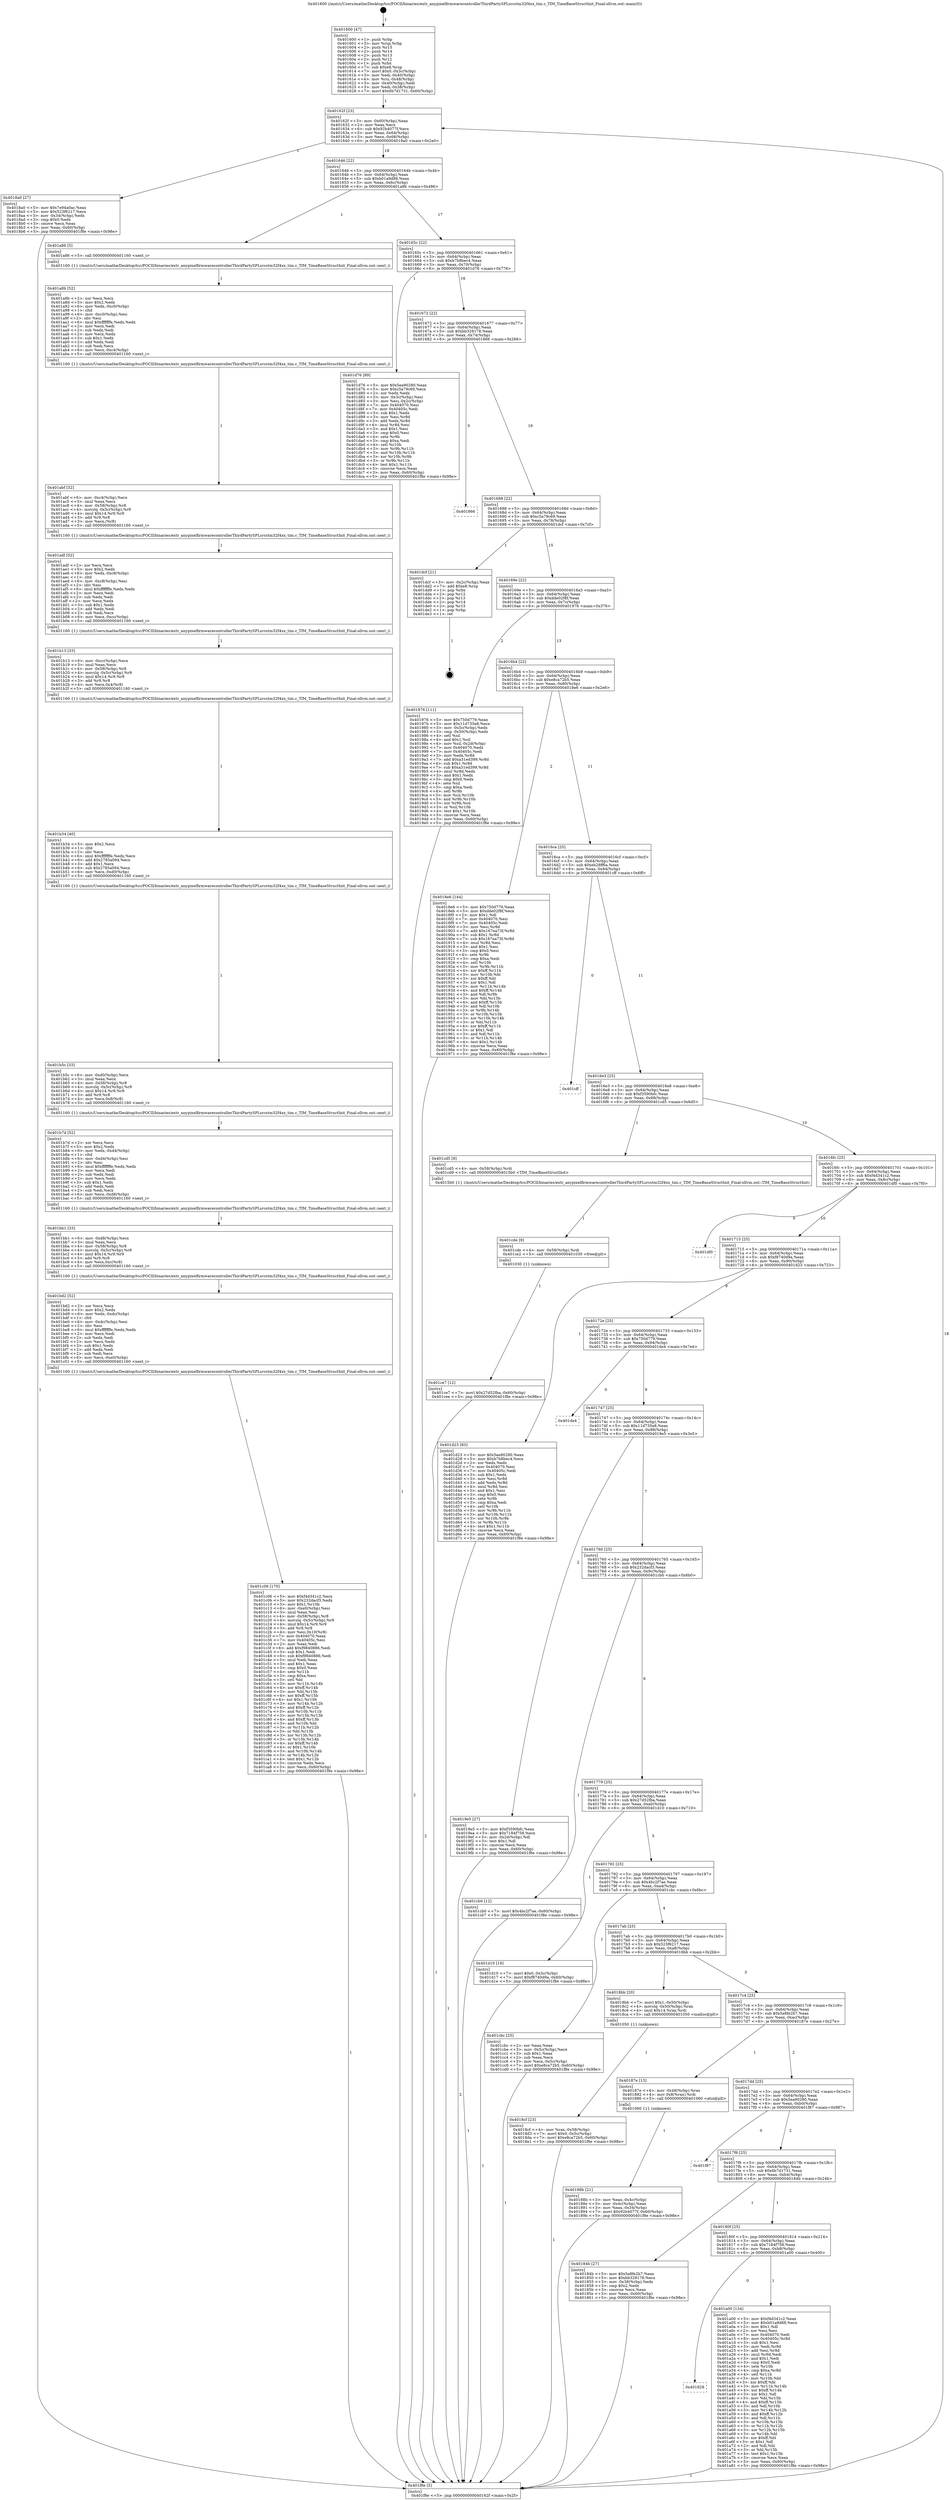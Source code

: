 digraph "0x401600" {
  label = "0x401600 (/mnt/c/Users/mathe/Desktop/tcc/POCII/binaries/extr_anypixelfirmwarecontrollerThirdPartySPLsrcstm32f4xx_tim.c_TIM_TimeBaseStructInit_Final-ollvm.out::main(0))"
  labelloc = "t"
  node[shape=record]

  Entry [label="",width=0.3,height=0.3,shape=circle,fillcolor=black,style=filled]
  "0x40162f" [label="{
     0x40162f [23]\l
     | [instrs]\l
     &nbsp;&nbsp;0x40162f \<+3\>: mov -0x60(%rbp),%eax\l
     &nbsp;&nbsp;0x401632 \<+2\>: mov %eax,%ecx\l
     &nbsp;&nbsp;0x401634 \<+6\>: sub $0x92b4077f,%ecx\l
     &nbsp;&nbsp;0x40163a \<+3\>: mov %eax,-0x64(%rbp)\l
     &nbsp;&nbsp;0x40163d \<+3\>: mov %ecx,-0x68(%rbp)\l
     &nbsp;&nbsp;0x401640 \<+6\>: je 00000000004018a0 \<main+0x2a0\>\l
  }"]
  "0x4018a0" [label="{
     0x4018a0 [27]\l
     | [instrs]\l
     &nbsp;&nbsp;0x4018a0 \<+5\>: mov $0x7e94a0ac,%eax\l
     &nbsp;&nbsp;0x4018a5 \<+5\>: mov $0x523f6217,%ecx\l
     &nbsp;&nbsp;0x4018aa \<+3\>: mov -0x34(%rbp),%edx\l
     &nbsp;&nbsp;0x4018ad \<+3\>: cmp $0x0,%edx\l
     &nbsp;&nbsp;0x4018b0 \<+3\>: cmove %ecx,%eax\l
     &nbsp;&nbsp;0x4018b3 \<+3\>: mov %eax,-0x60(%rbp)\l
     &nbsp;&nbsp;0x4018b6 \<+5\>: jmp 0000000000401f8e \<main+0x98e\>\l
  }"]
  "0x401646" [label="{
     0x401646 [22]\l
     | [instrs]\l
     &nbsp;&nbsp;0x401646 \<+5\>: jmp 000000000040164b \<main+0x4b\>\l
     &nbsp;&nbsp;0x40164b \<+3\>: mov -0x64(%rbp),%eax\l
     &nbsp;&nbsp;0x40164e \<+5\>: sub $0xb01a9d88,%eax\l
     &nbsp;&nbsp;0x401653 \<+3\>: mov %eax,-0x6c(%rbp)\l
     &nbsp;&nbsp;0x401656 \<+6\>: je 0000000000401a86 \<main+0x486\>\l
  }"]
  Exit [label="",width=0.3,height=0.3,shape=circle,fillcolor=black,style=filled,peripheries=2]
  "0x401a86" [label="{
     0x401a86 [5]\l
     | [instrs]\l
     &nbsp;&nbsp;0x401a86 \<+5\>: call 0000000000401160 \<next_i\>\l
     | [calls]\l
     &nbsp;&nbsp;0x401160 \{1\} (/mnt/c/Users/mathe/Desktop/tcc/POCII/binaries/extr_anypixelfirmwarecontrollerThirdPartySPLsrcstm32f4xx_tim.c_TIM_TimeBaseStructInit_Final-ollvm.out::next_i)\l
  }"]
  "0x40165c" [label="{
     0x40165c [22]\l
     | [instrs]\l
     &nbsp;&nbsp;0x40165c \<+5\>: jmp 0000000000401661 \<main+0x61\>\l
     &nbsp;&nbsp;0x401661 \<+3\>: mov -0x64(%rbp),%eax\l
     &nbsp;&nbsp;0x401664 \<+5\>: sub $0xb7b8bec4,%eax\l
     &nbsp;&nbsp;0x401669 \<+3\>: mov %eax,-0x70(%rbp)\l
     &nbsp;&nbsp;0x40166c \<+6\>: je 0000000000401d76 \<main+0x776\>\l
  }"]
  "0x401ce7" [label="{
     0x401ce7 [12]\l
     | [instrs]\l
     &nbsp;&nbsp;0x401ce7 \<+7\>: movl $0x27d52fba,-0x60(%rbp)\l
     &nbsp;&nbsp;0x401cee \<+5\>: jmp 0000000000401f8e \<main+0x98e\>\l
  }"]
  "0x401d76" [label="{
     0x401d76 [89]\l
     | [instrs]\l
     &nbsp;&nbsp;0x401d76 \<+5\>: mov $0x5ea90280,%eax\l
     &nbsp;&nbsp;0x401d7b \<+5\>: mov $0xc5a79c69,%ecx\l
     &nbsp;&nbsp;0x401d80 \<+2\>: xor %edx,%edx\l
     &nbsp;&nbsp;0x401d82 \<+3\>: mov -0x3c(%rbp),%esi\l
     &nbsp;&nbsp;0x401d85 \<+3\>: mov %esi,-0x2c(%rbp)\l
     &nbsp;&nbsp;0x401d88 \<+7\>: mov 0x404070,%esi\l
     &nbsp;&nbsp;0x401d8f \<+7\>: mov 0x40405c,%edi\l
     &nbsp;&nbsp;0x401d96 \<+3\>: sub $0x1,%edx\l
     &nbsp;&nbsp;0x401d99 \<+3\>: mov %esi,%r8d\l
     &nbsp;&nbsp;0x401d9c \<+3\>: add %edx,%r8d\l
     &nbsp;&nbsp;0x401d9f \<+4\>: imul %r8d,%esi\l
     &nbsp;&nbsp;0x401da3 \<+3\>: and $0x1,%esi\l
     &nbsp;&nbsp;0x401da6 \<+3\>: cmp $0x0,%esi\l
     &nbsp;&nbsp;0x401da9 \<+4\>: sete %r9b\l
     &nbsp;&nbsp;0x401dad \<+3\>: cmp $0xa,%edi\l
     &nbsp;&nbsp;0x401db0 \<+4\>: setl %r10b\l
     &nbsp;&nbsp;0x401db4 \<+3\>: mov %r9b,%r11b\l
     &nbsp;&nbsp;0x401db7 \<+3\>: and %r10b,%r11b\l
     &nbsp;&nbsp;0x401dba \<+3\>: xor %r10b,%r9b\l
     &nbsp;&nbsp;0x401dbd \<+3\>: or %r9b,%r11b\l
     &nbsp;&nbsp;0x401dc0 \<+4\>: test $0x1,%r11b\l
     &nbsp;&nbsp;0x401dc4 \<+3\>: cmovne %ecx,%eax\l
     &nbsp;&nbsp;0x401dc7 \<+3\>: mov %eax,-0x60(%rbp)\l
     &nbsp;&nbsp;0x401dca \<+5\>: jmp 0000000000401f8e \<main+0x98e\>\l
  }"]
  "0x401672" [label="{
     0x401672 [22]\l
     | [instrs]\l
     &nbsp;&nbsp;0x401672 \<+5\>: jmp 0000000000401677 \<main+0x77\>\l
     &nbsp;&nbsp;0x401677 \<+3\>: mov -0x64(%rbp),%eax\l
     &nbsp;&nbsp;0x40167a \<+5\>: sub $0xbb328178,%eax\l
     &nbsp;&nbsp;0x40167f \<+3\>: mov %eax,-0x74(%rbp)\l
     &nbsp;&nbsp;0x401682 \<+6\>: je 0000000000401866 \<main+0x266\>\l
  }"]
  "0x401cde" [label="{
     0x401cde [9]\l
     | [instrs]\l
     &nbsp;&nbsp;0x401cde \<+4\>: mov -0x58(%rbp),%rdi\l
     &nbsp;&nbsp;0x401ce2 \<+5\>: call 0000000000401030 \<free@plt\>\l
     | [calls]\l
     &nbsp;&nbsp;0x401030 \{1\} (unknown)\l
  }"]
  "0x401866" [label="{
     0x401866\l
  }", style=dashed]
  "0x401688" [label="{
     0x401688 [22]\l
     | [instrs]\l
     &nbsp;&nbsp;0x401688 \<+5\>: jmp 000000000040168d \<main+0x8d\>\l
     &nbsp;&nbsp;0x40168d \<+3\>: mov -0x64(%rbp),%eax\l
     &nbsp;&nbsp;0x401690 \<+5\>: sub $0xc5a79c69,%eax\l
     &nbsp;&nbsp;0x401695 \<+3\>: mov %eax,-0x78(%rbp)\l
     &nbsp;&nbsp;0x401698 \<+6\>: je 0000000000401dcf \<main+0x7cf\>\l
  }"]
  "0x401c06" [label="{
     0x401c06 [170]\l
     | [instrs]\l
     &nbsp;&nbsp;0x401c06 \<+5\>: mov $0xf4d341c2,%ecx\l
     &nbsp;&nbsp;0x401c0b \<+5\>: mov $0x232dacf3,%edx\l
     &nbsp;&nbsp;0x401c10 \<+3\>: mov $0x1,%r10b\l
     &nbsp;&nbsp;0x401c13 \<+6\>: mov -0xe0(%rbp),%esi\l
     &nbsp;&nbsp;0x401c19 \<+3\>: imul %eax,%esi\l
     &nbsp;&nbsp;0x401c1c \<+4\>: mov -0x58(%rbp),%r8\l
     &nbsp;&nbsp;0x401c20 \<+4\>: movslq -0x5c(%rbp),%r9\l
     &nbsp;&nbsp;0x401c24 \<+4\>: imul $0x14,%r9,%r9\l
     &nbsp;&nbsp;0x401c28 \<+3\>: add %r9,%r8\l
     &nbsp;&nbsp;0x401c2b \<+4\>: mov %esi,0x10(%r8)\l
     &nbsp;&nbsp;0x401c2f \<+7\>: mov 0x404070,%eax\l
     &nbsp;&nbsp;0x401c36 \<+7\>: mov 0x40405c,%esi\l
     &nbsp;&nbsp;0x401c3d \<+2\>: mov %eax,%edi\l
     &nbsp;&nbsp;0x401c3f \<+6\>: add $0xf9840886,%edi\l
     &nbsp;&nbsp;0x401c45 \<+3\>: sub $0x1,%edi\l
     &nbsp;&nbsp;0x401c48 \<+6\>: sub $0xf9840886,%edi\l
     &nbsp;&nbsp;0x401c4e \<+3\>: imul %edi,%eax\l
     &nbsp;&nbsp;0x401c51 \<+3\>: and $0x1,%eax\l
     &nbsp;&nbsp;0x401c54 \<+3\>: cmp $0x0,%eax\l
     &nbsp;&nbsp;0x401c57 \<+4\>: sete %r11b\l
     &nbsp;&nbsp;0x401c5b \<+3\>: cmp $0xa,%esi\l
     &nbsp;&nbsp;0x401c5e \<+3\>: setl %bl\l
     &nbsp;&nbsp;0x401c61 \<+3\>: mov %r11b,%r14b\l
     &nbsp;&nbsp;0x401c64 \<+4\>: xor $0xff,%r14b\l
     &nbsp;&nbsp;0x401c68 \<+3\>: mov %bl,%r15b\l
     &nbsp;&nbsp;0x401c6b \<+4\>: xor $0xff,%r15b\l
     &nbsp;&nbsp;0x401c6f \<+4\>: xor $0x1,%r10b\l
     &nbsp;&nbsp;0x401c73 \<+3\>: mov %r14b,%r12b\l
     &nbsp;&nbsp;0x401c76 \<+4\>: and $0xff,%r12b\l
     &nbsp;&nbsp;0x401c7a \<+3\>: and %r10b,%r11b\l
     &nbsp;&nbsp;0x401c7d \<+3\>: mov %r15b,%r13b\l
     &nbsp;&nbsp;0x401c80 \<+4\>: and $0xff,%r13b\l
     &nbsp;&nbsp;0x401c84 \<+3\>: and %r10b,%bl\l
     &nbsp;&nbsp;0x401c87 \<+3\>: or %r11b,%r12b\l
     &nbsp;&nbsp;0x401c8a \<+3\>: or %bl,%r13b\l
     &nbsp;&nbsp;0x401c8d \<+3\>: xor %r13b,%r12b\l
     &nbsp;&nbsp;0x401c90 \<+3\>: or %r15b,%r14b\l
     &nbsp;&nbsp;0x401c93 \<+4\>: xor $0xff,%r14b\l
     &nbsp;&nbsp;0x401c97 \<+4\>: or $0x1,%r10b\l
     &nbsp;&nbsp;0x401c9b \<+3\>: and %r10b,%r14b\l
     &nbsp;&nbsp;0x401c9e \<+3\>: or %r14b,%r12b\l
     &nbsp;&nbsp;0x401ca1 \<+4\>: test $0x1,%r12b\l
     &nbsp;&nbsp;0x401ca5 \<+3\>: cmovne %edx,%ecx\l
     &nbsp;&nbsp;0x401ca8 \<+3\>: mov %ecx,-0x60(%rbp)\l
     &nbsp;&nbsp;0x401cab \<+5\>: jmp 0000000000401f8e \<main+0x98e\>\l
  }"]
  "0x401dcf" [label="{
     0x401dcf [21]\l
     | [instrs]\l
     &nbsp;&nbsp;0x401dcf \<+3\>: mov -0x2c(%rbp),%eax\l
     &nbsp;&nbsp;0x401dd2 \<+7\>: add $0xe8,%rsp\l
     &nbsp;&nbsp;0x401dd9 \<+1\>: pop %rbx\l
     &nbsp;&nbsp;0x401dda \<+2\>: pop %r12\l
     &nbsp;&nbsp;0x401ddc \<+2\>: pop %r13\l
     &nbsp;&nbsp;0x401dde \<+2\>: pop %r14\l
     &nbsp;&nbsp;0x401de0 \<+2\>: pop %r15\l
     &nbsp;&nbsp;0x401de2 \<+1\>: pop %rbp\l
     &nbsp;&nbsp;0x401de3 \<+1\>: ret\l
  }"]
  "0x40169e" [label="{
     0x40169e [22]\l
     | [instrs]\l
     &nbsp;&nbsp;0x40169e \<+5\>: jmp 00000000004016a3 \<main+0xa3\>\l
     &nbsp;&nbsp;0x4016a3 \<+3\>: mov -0x64(%rbp),%eax\l
     &nbsp;&nbsp;0x4016a6 \<+5\>: sub $0xdde02f8f,%eax\l
     &nbsp;&nbsp;0x4016ab \<+3\>: mov %eax,-0x7c(%rbp)\l
     &nbsp;&nbsp;0x4016ae \<+6\>: je 0000000000401976 \<main+0x376\>\l
  }"]
  "0x401bd2" [label="{
     0x401bd2 [52]\l
     | [instrs]\l
     &nbsp;&nbsp;0x401bd2 \<+2\>: xor %ecx,%ecx\l
     &nbsp;&nbsp;0x401bd4 \<+5\>: mov $0x2,%edx\l
     &nbsp;&nbsp;0x401bd9 \<+6\>: mov %edx,-0xdc(%rbp)\l
     &nbsp;&nbsp;0x401bdf \<+1\>: cltd\l
     &nbsp;&nbsp;0x401be0 \<+6\>: mov -0xdc(%rbp),%esi\l
     &nbsp;&nbsp;0x401be6 \<+2\>: idiv %esi\l
     &nbsp;&nbsp;0x401be8 \<+6\>: imul $0xfffffffe,%edx,%edx\l
     &nbsp;&nbsp;0x401bee \<+2\>: mov %ecx,%edi\l
     &nbsp;&nbsp;0x401bf0 \<+2\>: sub %edx,%edi\l
     &nbsp;&nbsp;0x401bf2 \<+2\>: mov %ecx,%edx\l
     &nbsp;&nbsp;0x401bf4 \<+3\>: sub $0x1,%edx\l
     &nbsp;&nbsp;0x401bf7 \<+2\>: add %edx,%edi\l
     &nbsp;&nbsp;0x401bf9 \<+2\>: sub %edi,%ecx\l
     &nbsp;&nbsp;0x401bfb \<+6\>: mov %ecx,-0xe0(%rbp)\l
     &nbsp;&nbsp;0x401c01 \<+5\>: call 0000000000401160 \<next_i\>\l
     | [calls]\l
     &nbsp;&nbsp;0x401160 \{1\} (/mnt/c/Users/mathe/Desktop/tcc/POCII/binaries/extr_anypixelfirmwarecontrollerThirdPartySPLsrcstm32f4xx_tim.c_TIM_TimeBaseStructInit_Final-ollvm.out::next_i)\l
  }"]
  "0x401976" [label="{
     0x401976 [111]\l
     | [instrs]\l
     &nbsp;&nbsp;0x401976 \<+5\>: mov $0x750d779,%eax\l
     &nbsp;&nbsp;0x40197b \<+5\>: mov $0x11d735e8,%ecx\l
     &nbsp;&nbsp;0x401980 \<+3\>: mov -0x5c(%rbp),%edx\l
     &nbsp;&nbsp;0x401983 \<+3\>: cmp -0x50(%rbp),%edx\l
     &nbsp;&nbsp;0x401986 \<+4\>: setl %sil\l
     &nbsp;&nbsp;0x40198a \<+4\>: and $0x1,%sil\l
     &nbsp;&nbsp;0x40198e \<+4\>: mov %sil,-0x2d(%rbp)\l
     &nbsp;&nbsp;0x401992 \<+7\>: mov 0x404070,%edx\l
     &nbsp;&nbsp;0x401999 \<+7\>: mov 0x40405c,%edi\l
     &nbsp;&nbsp;0x4019a0 \<+3\>: mov %edx,%r8d\l
     &nbsp;&nbsp;0x4019a3 \<+7\>: add $0xa31ed399,%r8d\l
     &nbsp;&nbsp;0x4019aa \<+4\>: sub $0x1,%r8d\l
     &nbsp;&nbsp;0x4019ae \<+7\>: sub $0xa31ed399,%r8d\l
     &nbsp;&nbsp;0x4019b5 \<+4\>: imul %r8d,%edx\l
     &nbsp;&nbsp;0x4019b9 \<+3\>: and $0x1,%edx\l
     &nbsp;&nbsp;0x4019bc \<+3\>: cmp $0x0,%edx\l
     &nbsp;&nbsp;0x4019bf \<+4\>: sete %sil\l
     &nbsp;&nbsp;0x4019c3 \<+3\>: cmp $0xa,%edi\l
     &nbsp;&nbsp;0x4019c6 \<+4\>: setl %r9b\l
     &nbsp;&nbsp;0x4019ca \<+3\>: mov %sil,%r10b\l
     &nbsp;&nbsp;0x4019cd \<+3\>: and %r9b,%r10b\l
     &nbsp;&nbsp;0x4019d0 \<+3\>: xor %r9b,%sil\l
     &nbsp;&nbsp;0x4019d3 \<+3\>: or %sil,%r10b\l
     &nbsp;&nbsp;0x4019d6 \<+4\>: test $0x1,%r10b\l
     &nbsp;&nbsp;0x4019da \<+3\>: cmovne %ecx,%eax\l
     &nbsp;&nbsp;0x4019dd \<+3\>: mov %eax,-0x60(%rbp)\l
     &nbsp;&nbsp;0x4019e0 \<+5\>: jmp 0000000000401f8e \<main+0x98e\>\l
  }"]
  "0x4016b4" [label="{
     0x4016b4 [22]\l
     | [instrs]\l
     &nbsp;&nbsp;0x4016b4 \<+5\>: jmp 00000000004016b9 \<main+0xb9\>\l
     &nbsp;&nbsp;0x4016b9 \<+3\>: mov -0x64(%rbp),%eax\l
     &nbsp;&nbsp;0x4016bc \<+5\>: sub $0xe8ca72b5,%eax\l
     &nbsp;&nbsp;0x4016c1 \<+3\>: mov %eax,-0x80(%rbp)\l
     &nbsp;&nbsp;0x4016c4 \<+6\>: je 00000000004018e6 \<main+0x2e6\>\l
  }"]
  "0x401bb1" [label="{
     0x401bb1 [33]\l
     | [instrs]\l
     &nbsp;&nbsp;0x401bb1 \<+6\>: mov -0xd8(%rbp),%ecx\l
     &nbsp;&nbsp;0x401bb7 \<+3\>: imul %eax,%ecx\l
     &nbsp;&nbsp;0x401bba \<+4\>: mov -0x58(%rbp),%r8\l
     &nbsp;&nbsp;0x401bbe \<+4\>: movslq -0x5c(%rbp),%r9\l
     &nbsp;&nbsp;0x401bc2 \<+4\>: imul $0x14,%r9,%r9\l
     &nbsp;&nbsp;0x401bc6 \<+3\>: add %r9,%r8\l
     &nbsp;&nbsp;0x401bc9 \<+4\>: mov %ecx,0xc(%r8)\l
     &nbsp;&nbsp;0x401bcd \<+5\>: call 0000000000401160 \<next_i\>\l
     | [calls]\l
     &nbsp;&nbsp;0x401160 \{1\} (/mnt/c/Users/mathe/Desktop/tcc/POCII/binaries/extr_anypixelfirmwarecontrollerThirdPartySPLsrcstm32f4xx_tim.c_TIM_TimeBaseStructInit_Final-ollvm.out::next_i)\l
  }"]
  "0x4018e6" [label="{
     0x4018e6 [144]\l
     | [instrs]\l
     &nbsp;&nbsp;0x4018e6 \<+5\>: mov $0x750d779,%eax\l
     &nbsp;&nbsp;0x4018eb \<+5\>: mov $0xdde02f8f,%ecx\l
     &nbsp;&nbsp;0x4018f0 \<+2\>: mov $0x1,%dl\l
     &nbsp;&nbsp;0x4018f2 \<+7\>: mov 0x404070,%esi\l
     &nbsp;&nbsp;0x4018f9 \<+7\>: mov 0x40405c,%edi\l
     &nbsp;&nbsp;0x401900 \<+3\>: mov %esi,%r8d\l
     &nbsp;&nbsp;0x401903 \<+7\>: add $0x167ea73f,%r8d\l
     &nbsp;&nbsp;0x40190a \<+4\>: sub $0x1,%r8d\l
     &nbsp;&nbsp;0x40190e \<+7\>: sub $0x167ea73f,%r8d\l
     &nbsp;&nbsp;0x401915 \<+4\>: imul %r8d,%esi\l
     &nbsp;&nbsp;0x401919 \<+3\>: and $0x1,%esi\l
     &nbsp;&nbsp;0x40191c \<+3\>: cmp $0x0,%esi\l
     &nbsp;&nbsp;0x40191f \<+4\>: sete %r9b\l
     &nbsp;&nbsp;0x401923 \<+3\>: cmp $0xa,%edi\l
     &nbsp;&nbsp;0x401926 \<+4\>: setl %r10b\l
     &nbsp;&nbsp;0x40192a \<+3\>: mov %r9b,%r11b\l
     &nbsp;&nbsp;0x40192d \<+4\>: xor $0xff,%r11b\l
     &nbsp;&nbsp;0x401931 \<+3\>: mov %r10b,%bl\l
     &nbsp;&nbsp;0x401934 \<+3\>: xor $0xff,%bl\l
     &nbsp;&nbsp;0x401937 \<+3\>: xor $0x1,%dl\l
     &nbsp;&nbsp;0x40193a \<+3\>: mov %r11b,%r14b\l
     &nbsp;&nbsp;0x40193d \<+4\>: and $0xff,%r14b\l
     &nbsp;&nbsp;0x401941 \<+3\>: and %dl,%r9b\l
     &nbsp;&nbsp;0x401944 \<+3\>: mov %bl,%r15b\l
     &nbsp;&nbsp;0x401947 \<+4\>: and $0xff,%r15b\l
     &nbsp;&nbsp;0x40194b \<+3\>: and %dl,%r10b\l
     &nbsp;&nbsp;0x40194e \<+3\>: or %r9b,%r14b\l
     &nbsp;&nbsp;0x401951 \<+3\>: or %r10b,%r15b\l
     &nbsp;&nbsp;0x401954 \<+3\>: xor %r15b,%r14b\l
     &nbsp;&nbsp;0x401957 \<+3\>: or %bl,%r11b\l
     &nbsp;&nbsp;0x40195a \<+4\>: xor $0xff,%r11b\l
     &nbsp;&nbsp;0x40195e \<+3\>: or $0x1,%dl\l
     &nbsp;&nbsp;0x401961 \<+3\>: and %dl,%r11b\l
     &nbsp;&nbsp;0x401964 \<+3\>: or %r11b,%r14b\l
     &nbsp;&nbsp;0x401967 \<+4\>: test $0x1,%r14b\l
     &nbsp;&nbsp;0x40196b \<+3\>: cmovne %ecx,%eax\l
     &nbsp;&nbsp;0x40196e \<+3\>: mov %eax,-0x60(%rbp)\l
     &nbsp;&nbsp;0x401971 \<+5\>: jmp 0000000000401f8e \<main+0x98e\>\l
  }"]
  "0x4016ca" [label="{
     0x4016ca [25]\l
     | [instrs]\l
     &nbsp;&nbsp;0x4016ca \<+5\>: jmp 00000000004016cf \<main+0xcf\>\l
     &nbsp;&nbsp;0x4016cf \<+3\>: mov -0x64(%rbp),%eax\l
     &nbsp;&nbsp;0x4016d2 \<+5\>: sub $0xeb28ff6a,%eax\l
     &nbsp;&nbsp;0x4016d7 \<+6\>: mov %eax,-0x84(%rbp)\l
     &nbsp;&nbsp;0x4016dd \<+6\>: je 0000000000401cff \<main+0x6ff\>\l
  }"]
  "0x401b7d" [label="{
     0x401b7d [52]\l
     | [instrs]\l
     &nbsp;&nbsp;0x401b7d \<+2\>: xor %ecx,%ecx\l
     &nbsp;&nbsp;0x401b7f \<+5\>: mov $0x2,%edx\l
     &nbsp;&nbsp;0x401b84 \<+6\>: mov %edx,-0xd4(%rbp)\l
     &nbsp;&nbsp;0x401b8a \<+1\>: cltd\l
     &nbsp;&nbsp;0x401b8b \<+6\>: mov -0xd4(%rbp),%esi\l
     &nbsp;&nbsp;0x401b91 \<+2\>: idiv %esi\l
     &nbsp;&nbsp;0x401b93 \<+6\>: imul $0xfffffffe,%edx,%edx\l
     &nbsp;&nbsp;0x401b99 \<+2\>: mov %ecx,%edi\l
     &nbsp;&nbsp;0x401b9b \<+2\>: sub %edx,%edi\l
     &nbsp;&nbsp;0x401b9d \<+2\>: mov %ecx,%edx\l
     &nbsp;&nbsp;0x401b9f \<+3\>: sub $0x1,%edx\l
     &nbsp;&nbsp;0x401ba2 \<+2\>: add %edx,%edi\l
     &nbsp;&nbsp;0x401ba4 \<+2\>: sub %edi,%ecx\l
     &nbsp;&nbsp;0x401ba6 \<+6\>: mov %ecx,-0xd8(%rbp)\l
     &nbsp;&nbsp;0x401bac \<+5\>: call 0000000000401160 \<next_i\>\l
     | [calls]\l
     &nbsp;&nbsp;0x401160 \{1\} (/mnt/c/Users/mathe/Desktop/tcc/POCII/binaries/extr_anypixelfirmwarecontrollerThirdPartySPLsrcstm32f4xx_tim.c_TIM_TimeBaseStructInit_Final-ollvm.out::next_i)\l
  }"]
  "0x401cff" [label="{
     0x401cff\l
  }", style=dashed]
  "0x4016e3" [label="{
     0x4016e3 [25]\l
     | [instrs]\l
     &nbsp;&nbsp;0x4016e3 \<+5\>: jmp 00000000004016e8 \<main+0xe8\>\l
     &nbsp;&nbsp;0x4016e8 \<+3\>: mov -0x64(%rbp),%eax\l
     &nbsp;&nbsp;0x4016eb \<+5\>: sub $0xf3590bfc,%eax\l
     &nbsp;&nbsp;0x4016f0 \<+6\>: mov %eax,-0x88(%rbp)\l
     &nbsp;&nbsp;0x4016f6 \<+6\>: je 0000000000401cd5 \<main+0x6d5\>\l
  }"]
  "0x401b5c" [label="{
     0x401b5c [33]\l
     | [instrs]\l
     &nbsp;&nbsp;0x401b5c \<+6\>: mov -0xd0(%rbp),%ecx\l
     &nbsp;&nbsp;0x401b62 \<+3\>: imul %eax,%ecx\l
     &nbsp;&nbsp;0x401b65 \<+4\>: mov -0x58(%rbp),%r8\l
     &nbsp;&nbsp;0x401b69 \<+4\>: movslq -0x5c(%rbp),%r9\l
     &nbsp;&nbsp;0x401b6d \<+4\>: imul $0x14,%r9,%r9\l
     &nbsp;&nbsp;0x401b71 \<+3\>: add %r9,%r8\l
     &nbsp;&nbsp;0x401b74 \<+4\>: mov %ecx,0x8(%r8)\l
     &nbsp;&nbsp;0x401b78 \<+5\>: call 0000000000401160 \<next_i\>\l
     | [calls]\l
     &nbsp;&nbsp;0x401160 \{1\} (/mnt/c/Users/mathe/Desktop/tcc/POCII/binaries/extr_anypixelfirmwarecontrollerThirdPartySPLsrcstm32f4xx_tim.c_TIM_TimeBaseStructInit_Final-ollvm.out::next_i)\l
  }"]
  "0x401cd5" [label="{
     0x401cd5 [9]\l
     | [instrs]\l
     &nbsp;&nbsp;0x401cd5 \<+4\>: mov -0x58(%rbp),%rdi\l
     &nbsp;&nbsp;0x401cd9 \<+5\>: call 00000000004015b0 \<TIM_TimeBaseStructInit\>\l
     | [calls]\l
     &nbsp;&nbsp;0x4015b0 \{1\} (/mnt/c/Users/mathe/Desktop/tcc/POCII/binaries/extr_anypixelfirmwarecontrollerThirdPartySPLsrcstm32f4xx_tim.c_TIM_TimeBaseStructInit_Final-ollvm.out::TIM_TimeBaseStructInit)\l
  }"]
  "0x4016fc" [label="{
     0x4016fc [25]\l
     | [instrs]\l
     &nbsp;&nbsp;0x4016fc \<+5\>: jmp 0000000000401701 \<main+0x101\>\l
     &nbsp;&nbsp;0x401701 \<+3\>: mov -0x64(%rbp),%eax\l
     &nbsp;&nbsp;0x401704 \<+5\>: sub $0xf4d341c2,%eax\l
     &nbsp;&nbsp;0x401709 \<+6\>: mov %eax,-0x8c(%rbp)\l
     &nbsp;&nbsp;0x40170f \<+6\>: je 0000000000401df0 \<main+0x7f0\>\l
  }"]
  "0x401b34" [label="{
     0x401b34 [40]\l
     | [instrs]\l
     &nbsp;&nbsp;0x401b34 \<+5\>: mov $0x2,%ecx\l
     &nbsp;&nbsp;0x401b39 \<+1\>: cltd\l
     &nbsp;&nbsp;0x401b3a \<+2\>: idiv %ecx\l
     &nbsp;&nbsp;0x401b3c \<+6\>: imul $0xfffffffe,%edx,%ecx\l
     &nbsp;&nbsp;0x401b42 \<+6\>: add $0x2785a094,%ecx\l
     &nbsp;&nbsp;0x401b48 \<+3\>: add $0x1,%ecx\l
     &nbsp;&nbsp;0x401b4b \<+6\>: sub $0x2785a094,%ecx\l
     &nbsp;&nbsp;0x401b51 \<+6\>: mov %ecx,-0xd0(%rbp)\l
     &nbsp;&nbsp;0x401b57 \<+5\>: call 0000000000401160 \<next_i\>\l
     | [calls]\l
     &nbsp;&nbsp;0x401160 \{1\} (/mnt/c/Users/mathe/Desktop/tcc/POCII/binaries/extr_anypixelfirmwarecontrollerThirdPartySPLsrcstm32f4xx_tim.c_TIM_TimeBaseStructInit_Final-ollvm.out::next_i)\l
  }"]
  "0x401df0" [label="{
     0x401df0\l
  }", style=dashed]
  "0x401715" [label="{
     0x401715 [25]\l
     | [instrs]\l
     &nbsp;&nbsp;0x401715 \<+5\>: jmp 000000000040171a \<main+0x11a\>\l
     &nbsp;&nbsp;0x40171a \<+3\>: mov -0x64(%rbp),%eax\l
     &nbsp;&nbsp;0x40171d \<+5\>: sub $0xf8740d9a,%eax\l
     &nbsp;&nbsp;0x401722 \<+6\>: mov %eax,-0x90(%rbp)\l
     &nbsp;&nbsp;0x401728 \<+6\>: je 0000000000401d23 \<main+0x723\>\l
  }"]
  "0x401b13" [label="{
     0x401b13 [33]\l
     | [instrs]\l
     &nbsp;&nbsp;0x401b13 \<+6\>: mov -0xcc(%rbp),%ecx\l
     &nbsp;&nbsp;0x401b19 \<+3\>: imul %eax,%ecx\l
     &nbsp;&nbsp;0x401b1c \<+4\>: mov -0x58(%rbp),%r8\l
     &nbsp;&nbsp;0x401b20 \<+4\>: movslq -0x5c(%rbp),%r9\l
     &nbsp;&nbsp;0x401b24 \<+4\>: imul $0x14,%r9,%r9\l
     &nbsp;&nbsp;0x401b28 \<+3\>: add %r9,%r8\l
     &nbsp;&nbsp;0x401b2b \<+4\>: mov %ecx,0x4(%r8)\l
     &nbsp;&nbsp;0x401b2f \<+5\>: call 0000000000401160 \<next_i\>\l
     | [calls]\l
     &nbsp;&nbsp;0x401160 \{1\} (/mnt/c/Users/mathe/Desktop/tcc/POCII/binaries/extr_anypixelfirmwarecontrollerThirdPartySPLsrcstm32f4xx_tim.c_TIM_TimeBaseStructInit_Final-ollvm.out::next_i)\l
  }"]
  "0x401d23" [label="{
     0x401d23 [83]\l
     | [instrs]\l
     &nbsp;&nbsp;0x401d23 \<+5\>: mov $0x5ea90280,%eax\l
     &nbsp;&nbsp;0x401d28 \<+5\>: mov $0xb7b8bec4,%ecx\l
     &nbsp;&nbsp;0x401d2d \<+2\>: xor %edx,%edx\l
     &nbsp;&nbsp;0x401d2f \<+7\>: mov 0x404070,%esi\l
     &nbsp;&nbsp;0x401d36 \<+7\>: mov 0x40405c,%edi\l
     &nbsp;&nbsp;0x401d3d \<+3\>: sub $0x1,%edx\l
     &nbsp;&nbsp;0x401d40 \<+3\>: mov %esi,%r8d\l
     &nbsp;&nbsp;0x401d43 \<+3\>: add %edx,%r8d\l
     &nbsp;&nbsp;0x401d46 \<+4\>: imul %r8d,%esi\l
     &nbsp;&nbsp;0x401d4a \<+3\>: and $0x1,%esi\l
     &nbsp;&nbsp;0x401d4d \<+3\>: cmp $0x0,%esi\l
     &nbsp;&nbsp;0x401d50 \<+4\>: sete %r9b\l
     &nbsp;&nbsp;0x401d54 \<+3\>: cmp $0xa,%edi\l
     &nbsp;&nbsp;0x401d57 \<+4\>: setl %r10b\l
     &nbsp;&nbsp;0x401d5b \<+3\>: mov %r9b,%r11b\l
     &nbsp;&nbsp;0x401d5e \<+3\>: and %r10b,%r11b\l
     &nbsp;&nbsp;0x401d61 \<+3\>: xor %r10b,%r9b\l
     &nbsp;&nbsp;0x401d64 \<+3\>: or %r9b,%r11b\l
     &nbsp;&nbsp;0x401d67 \<+4\>: test $0x1,%r11b\l
     &nbsp;&nbsp;0x401d6b \<+3\>: cmovne %ecx,%eax\l
     &nbsp;&nbsp;0x401d6e \<+3\>: mov %eax,-0x60(%rbp)\l
     &nbsp;&nbsp;0x401d71 \<+5\>: jmp 0000000000401f8e \<main+0x98e\>\l
  }"]
  "0x40172e" [label="{
     0x40172e [25]\l
     | [instrs]\l
     &nbsp;&nbsp;0x40172e \<+5\>: jmp 0000000000401733 \<main+0x133\>\l
     &nbsp;&nbsp;0x401733 \<+3\>: mov -0x64(%rbp),%eax\l
     &nbsp;&nbsp;0x401736 \<+5\>: sub $0x750d779,%eax\l
     &nbsp;&nbsp;0x40173b \<+6\>: mov %eax,-0x94(%rbp)\l
     &nbsp;&nbsp;0x401741 \<+6\>: je 0000000000401de4 \<main+0x7e4\>\l
  }"]
  "0x401adf" [label="{
     0x401adf [52]\l
     | [instrs]\l
     &nbsp;&nbsp;0x401adf \<+2\>: xor %ecx,%ecx\l
     &nbsp;&nbsp;0x401ae1 \<+5\>: mov $0x2,%edx\l
     &nbsp;&nbsp;0x401ae6 \<+6\>: mov %edx,-0xc8(%rbp)\l
     &nbsp;&nbsp;0x401aec \<+1\>: cltd\l
     &nbsp;&nbsp;0x401aed \<+6\>: mov -0xc8(%rbp),%esi\l
     &nbsp;&nbsp;0x401af3 \<+2\>: idiv %esi\l
     &nbsp;&nbsp;0x401af5 \<+6\>: imul $0xfffffffe,%edx,%edx\l
     &nbsp;&nbsp;0x401afb \<+2\>: mov %ecx,%edi\l
     &nbsp;&nbsp;0x401afd \<+2\>: sub %edx,%edi\l
     &nbsp;&nbsp;0x401aff \<+2\>: mov %ecx,%edx\l
     &nbsp;&nbsp;0x401b01 \<+3\>: sub $0x1,%edx\l
     &nbsp;&nbsp;0x401b04 \<+2\>: add %edx,%edi\l
     &nbsp;&nbsp;0x401b06 \<+2\>: sub %edi,%ecx\l
     &nbsp;&nbsp;0x401b08 \<+6\>: mov %ecx,-0xcc(%rbp)\l
     &nbsp;&nbsp;0x401b0e \<+5\>: call 0000000000401160 \<next_i\>\l
     | [calls]\l
     &nbsp;&nbsp;0x401160 \{1\} (/mnt/c/Users/mathe/Desktop/tcc/POCII/binaries/extr_anypixelfirmwarecontrollerThirdPartySPLsrcstm32f4xx_tim.c_TIM_TimeBaseStructInit_Final-ollvm.out::next_i)\l
  }"]
  "0x401de4" [label="{
     0x401de4\l
  }", style=dashed]
  "0x401747" [label="{
     0x401747 [25]\l
     | [instrs]\l
     &nbsp;&nbsp;0x401747 \<+5\>: jmp 000000000040174c \<main+0x14c\>\l
     &nbsp;&nbsp;0x40174c \<+3\>: mov -0x64(%rbp),%eax\l
     &nbsp;&nbsp;0x40174f \<+5\>: sub $0x11d735e8,%eax\l
     &nbsp;&nbsp;0x401754 \<+6\>: mov %eax,-0x98(%rbp)\l
     &nbsp;&nbsp;0x40175a \<+6\>: je 00000000004019e5 \<main+0x3e5\>\l
  }"]
  "0x401abf" [label="{
     0x401abf [32]\l
     | [instrs]\l
     &nbsp;&nbsp;0x401abf \<+6\>: mov -0xc4(%rbp),%ecx\l
     &nbsp;&nbsp;0x401ac5 \<+3\>: imul %eax,%ecx\l
     &nbsp;&nbsp;0x401ac8 \<+4\>: mov -0x58(%rbp),%r8\l
     &nbsp;&nbsp;0x401acc \<+4\>: movslq -0x5c(%rbp),%r9\l
     &nbsp;&nbsp;0x401ad0 \<+4\>: imul $0x14,%r9,%r9\l
     &nbsp;&nbsp;0x401ad4 \<+3\>: add %r9,%r8\l
     &nbsp;&nbsp;0x401ad7 \<+3\>: mov %ecx,(%r8)\l
     &nbsp;&nbsp;0x401ada \<+5\>: call 0000000000401160 \<next_i\>\l
     | [calls]\l
     &nbsp;&nbsp;0x401160 \{1\} (/mnt/c/Users/mathe/Desktop/tcc/POCII/binaries/extr_anypixelfirmwarecontrollerThirdPartySPLsrcstm32f4xx_tim.c_TIM_TimeBaseStructInit_Final-ollvm.out::next_i)\l
  }"]
  "0x4019e5" [label="{
     0x4019e5 [27]\l
     | [instrs]\l
     &nbsp;&nbsp;0x4019e5 \<+5\>: mov $0xf3590bfc,%eax\l
     &nbsp;&nbsp;0x4019ea \<+5\>: mov $0x7184f758,%ecx\l
     &nbsp;&nbsp;0x4019ef \<+3\>: mov -0x2d(%rbp),%dl\l
     &nbsp;&nbsp;0x4019f2 \<+3\>: test $0x1,%dl\l
     &nbsp;&nbsp;0x4019f5 \<+3\>: cmovne %ecx,%eax\l
     &nbsp;&nbsp;0x4019f8 \<+3\>: mov %eax,-0x60(%rbp)\l
     &nbsp;&nbsp;0x4019fb \<+5\>: jmp 0000000000401f8e \<main+0x98e\>\l
  }"]
  "0x401760" [label="{
     0x401760 [25]\l
     | [instrs]\l
     &nbsp;&nbsp;0x401760 \<+5\>: jmp 0000000000401765 \<main+0x165\>\l
     &nbsp;&nbsp;0x401765 \<+3\>: mov -0x64(%rbp),%eax\l
     &nbsp;&nbsp;0x401768 \<+5\>: sub $0x232dacf3,%eax\l
     &nbsp;&nbsp;0x40176d \<+6\>: mov %eax,-0x9c(%rbp)\l
     &nbsp;&nbsp;0x401773 \<+6\>: je 0000000000401cb0 \<main+0x6b0\>\l
  }"]
  "0x401a8b" [label="{
     0x401a8b [52]\l
     | [instrs]\l
     &nbsp;&nbsp;0x401a8b \<+2\>: xor %ecx,%ecx\l
     &nbsp;&nbsp;0x401a8d \<+5\>: mov $0x2,%edx\l
     &nbsp;&nbsp;0x401a92 \<+6\>: mov %edx,-0xc0(%rbp)\l
     &nbsp;&nbsp;0x401a98 \<+1\>: cltd\l
     &nbsp;&nbsp;0x401a99 \<+6\>: mov -0xc0(%rbp),%esi\l
     &nbsp;&nbsp;0x401a9f \<+2\>: idiv %esi\l
     &nbsp;&nbsp;0x401aa1 \<+6\>: imul $0xfffffffe,%edx,%edx\l
     &nbsp;&nbsp;0x401aa7 \<+2\>: mov %ecx,%edi\l
     &nbsp;&nbsp;0x401aa9 \<+2\>: sub %edx,%edi\l
     &nbsp;&nbsp;0x401aab \<+2\>: mov %ecx,%edx\l
     &nbsp;&nbsp;0x401aad \<+3\>: sub $0x1,%edx\l
     &nbsp;&nbsp;0x401ab0 \<+2\>: add %edx,%edi\l
     &nbsp;&nbsp;0x401ab2 \<+2\>: sub %edi,%ecx\l
     &nbsp;&nbsp;0x401ab4 \<+6\>: mov %ecx,-0xc4(%rbp)\l
     &nbsp;&nbsp;0x401aba \<+5\>: call 0000000000401160 \<next_i\>\l
     | [calls]\l
     &nbsp;&nbsp;0x401160 \{1\} (/mnt/c/Users/mathe/Desktop/tcc/POCII/binaries/extr_anypixelfirmwarecontrollerThirdPartySPLsrcstm32f4xx_tim.c_TIM_TimeBaseStructInit_Final-ollvm.out::next_i)\l
  }"]
  "0x401cb0" [label="{
     0x401cb0 [12]\l
     | [instrs]\l
     &nbsp;&nbsp;0x401cb0 \<+7\>: movl $0x4bc2f7ae,-0x60(%rbp)\l
     &nbsp;&nbsp;0x401cb7 \<+5\>: jmp 0000000000401f8e \<main+0x98e\>\l
  }"]
  "0x401779" [label="{
     0x401779 [25]\l
     | [instrs]\l
     &nbsp;&nbsp;0x401779 \<+5\>: jmp 000000000040177e \<main+0x17e\>\l
     &nbsp;&nbsp;0x40177e \<+3\>: mov -0x64(%rbp),%eax\l
     &nbsp;&nbsp;0x401781 \<+5\>: sub $0x27d52fba,%eax\l
     &nbsp;&nbsp;0x401786 \<+6\>: mov %eax,-0xa0(%rbp)\l
     &nbsp;&nbsp;0x40178c \<+6\>: je 0000000000401d10 \<main+0x710\>\l
  }"]
  "0x401828" [label="{
     0x401828\l
  }", style=dashed]
  "0x401d10" [label="{
     0x401d10 [19]\l
     | [instrs]\l
     &nbsp;&nbsp;0x401d10 \<+7\>: movl $0x0,-0x3c(%rbp)\l
     &nbsp;&nbsp;0x401d17 \<+7\>: movl $0xf8740d9a,-0x60(%rbp)\l
     &nbsp;&nbsp;0x401d1e \<+5\>: jmp 0000000000401f8e \<main+0x98e\>\l
  }"]
  "0x401792" [label="{
     0x401792 [25]\l
     | [instrs]\l
     &nbsp;&nbsp;0x401792 \<+5\>: jmp 0000000000401797 \<main+0x197\>\l
     &nbsp;&nbsp;0x401797 \<+3\>: mov -0x64(%rbp),%eax\l
     &nbsp;&nbsp;0x40179a \<+5\>: sub $0x4bc2f7ae,%eax\l
     &nbsp;&nbsp;0x40179f \<+6\>: mov %eax,-0xa4(%rbp)\l
     &nbsp;&nbsp;0x4017a5 \<+6\>: je 0000000000401cbc \<main+0x6bc\>\l
  }"]
  "0x401a00" [label="{
     0x401a00 [134]\l
     | [instrs]\l
     &nbsp;&nbsp;0x401a00 \<+5\>: mov $0xf4d341c2,%eax\l
     &nbsp;&nbsp;0x401a05 \<+5\>: mov $0xb01a9d88,%ecx\l
     &nbsp;&nbsp;0x401a0a \<+2\>: mov $0x1,%dl\l
     &nbsp;&nbsp;0x401a0c \<+2\>: xor %esi,%esi\l
     &nbsp;&nbsp;0x401a0e \<+7\>: mov 0x404070,%edi\l
     &nbsp;&nbsp;0x401a15 \<+8\>: mov 0x40405c,%r8d\l
     &nbsp;&nbsp;0x401a1d \<+3\>: sub $0x1,%esi\l
     &nbsp;&nbsp;0x401a20 \<+3\>: mov %edi,%r9d\l
     &nbsp;&nbsp;0x401a23 \<+3\>: add %esi,%r9d\l
     &nbsp;&nbsp;0x401a26 \<+4\>: imul %r9d,%edi\l
     &nbsp;&nbsp;0x401a2a \<+3\>: and $0x1,%edi\l
     &nbsp;&nbsp;0x401a2d \<+3\>: cmp $0x0,%edi\l
     &nbsp;&nbsp;0x401a30 \<+4\>: sete %r10b\l
     &nbsp;&nbsp;0x401a34 \<+4\>: cmp $0xa,%r8d\l
     &nbsp;&nbsp;0x401a38 \<+4\>: setl %r11b\l
     &nbsp;&nbsp;0x401a3c \<+3\>: mov %r10b,%bl\l
     &nbsp;&nbsp;0x401a3f \<+3\>: xor $0xff,%bl\l
     &nbsp;&nbsp;0x401a42 \<+3\>: mov %r11b,%r14b\l
     &nbsp;&nbsp;0x401a45 \<+4\>: xor $0xff,%r14b\l
     &nbsp;&nbsp;0x401a49 \<+3\>: xor $0x1,%dl\l
     &nbsp;&nbsp;0x401a4c \<+3\>: mov %bl,%r15b\l
     &nbsp;&nbsp;0x401a4f \<+4\>: and $0xff,%r15b\l
     &nbsp;&nbsp;0x401a53 \<+3\>: and %dl,%r10b\l
     &nbsp;&nbsp;0x401a56 \<+3\>: mov %r14b,%r12b\l
     &nbsp;&nbsp;0x401a59 \<+4\>: and $0xff,%r12b\l
     &nbsp;&nbsp;0x401a5d \<+3\>: and %dl,%r11b\l
     &nbsp;&nbsp;0x401a60 \<+3\>: or %r10b,%r15b\l
     &nbsp;&nbsp;0x401a63 \<+3\>: or %r11b,%r12b\l
     &nbsp;&nbsp;0x401a66 \<+3\>: xor %r12b,%r15b\l
     &nbsp;&nbsp;0x401a69 \<+3\>: or %r14b,%bl\l
     &nbsp;&nbsp;0x401a6c \<+3\>: xor $0xff,%bl\l
     &nbsp;&nbsp;0x401a6f \<+3\>: or $0x1,%dl\l
     &nbsp;&nbsp;0x401a72 \<+2\>: and %dl,%bl\l
     &nbsp;&nbsp;0x401a74 \<+3\>: or %bl,%r15b\l
     &nbsp;&nbsp;0x401a77 \<+4\>: test $0x1,%r15b\l
     &nbsp;&nbsp;0x401a7b \<+3\>: cmovne %ecx,%eax\l
     &nbsp;&nbsp;0x401a7e \<+3\>: mov %eax,-0x60(%rbp)\l
     &nbsp;&nbsp;0x401a81 \<+5\>: jmp 0000000000401f8e \<main+0x98e\>\l
  }"]
  "0x401cbc" [label="{
     0x401cbc [25]\l
     | [instrs]\l
     &nbsp;&nbsp;0x401cbc \<+2\>: xor %eax,%eax\l
     &nbsp;&nbsp;0x401cbe \<+3\>: mov -0x5c(%rbp),%ecx\l
     &nbsp;&nbsp;0x401cc1 \<+3\>: sub $0x1,%eax\l
     &nbsp;&nbsp;0x401cc4 \<+2\>: sub %eax,%ecx\l
     &nbsp;&nbsp;0x401cc6 \<+3\>: mov %ecx,-0x5c(%rbp)\l
     &nbsp;&nbsp;0x401cc9 \<+7\>: movl $0xe8ca72b5,-0x60(%rbp)\l
     &nbsp;&nbsp;0x401cd0 \<+5\>: jmp 0000000000401f8e \<main+0x98e\>\l
  }"]
  "0x4017ab" [label="{
     0x4017ab [25]\l
     | [instrs]\l
     &nbsp;&nbsp;0x4017ab \<+5\>: jmp 00000000004017b0 \<main+0x1b0\>\l
     &nbsp;&nbsp;0x4017b0 \<+3\>: mov -0x64(%rbp),%eax\l
     &nbsp;&nbsp;0x4017b3 \<+5\>: sub $0x523f6217,%eax\l
     &nbsp;&nbsp;0x4017b8 \<+6\>: mov %eax,-0xa8(%rbp)\l
     &nbsp;&nbsp;0x4017be \<+6\>: je 00000000004018bb \<main+0x2bb\>\l
  }"]
  "0x4018cf" [label="{
     0x4018cf [23]\l
     | [instrs]\l
     &nbsp;&nbsp;0x4018cf \<+4\>: mov %rax,-0x58(%rbp)\l
     &nbsp;&nbsp;0x4018d3 \<+7\>: movl $0x0,-0x5c(%rbp)\l
     &nbsp;&nbsp;0x4018da \<+7\>: movl $0xe8ca72b5,-0x60(%rbp)\l
     &nbsp;&nbsp;0x4018e1 \<+5\>: jmp 0000000000401f8e \<main+0x98e\>\l
  }"]
  "0x4018bb" [label="{
     0x4018bb [20]\l
     | [instrs]\l
     &nbsp;&nbsp;0x4018bb \<+7\>: movl $0x1,-0x50(%rbp)\l
     &nbsp;&nbsp;0x4018c2 \<+4\>: movslq -0x50(%rbp),%rax\l
     &nbsp;&nbsp;0x4018c6 \<+4\>: imul $0x14,%rax,%rdi\l
     &nbsp;&nbsp;0x4018ca \<+5\>: call 0000000000401050 \<malloc@plt\>\l
     | [calls]\l
     &nbsp;&nbsp;0x401050 \{1\} (unknown)\l
  }"]
  "0x4017c4" [label="{
     0x4017c4 [25]\l
     | [instrs]\l
     &nbsp;&nbsp;0x4017c4 \<+5\>: jmp 00000000004017c9 \<main+0x1c9\>\l
     &nbsp;&nbsp;0x4017c9 \<+3\>: mov -0x64(%rbp),%eax\l
     &nbsp;&nbsp;0x4017cc \<+5\>: sub $0x5a8fe2b7,%eax\l
     &nbsp;&nbsp;0x4017d1 \<+6\>: mov %eax,-0xac(%rbp)\l
     &nbsp;&nbsp;0x4017d7 \<+6\>: je 000000000040187e \<main+0x27e\>\l
  }"]
  "0x40188b" [label="{
     0x40188b [21]\l
     | [instrs]\l
     &nbsp;&nbsp;0x40188b \<+3\>: mov %eax,-0x4c(%rbp)\l
     &nbsp;&nbsp;0x40188e \<+3\>: mov -0x4c(%rbp),%eax\l
     &nbsp;&nbsp;0x401891 \<+3\>: mov %eax,-0x34(%rbp)\l
     &nbsp;&nbsp;0x401894 \<+7\>: movl $0x92b4077f,-0x60(%rbp)\l
     &nbsp;&nbsp;0x40189b \<+5\>: jmp 0000000000401f8e \<main+0x98e\>\l
  }"]
  "0x40187e" [label="{
     0x40187e [13]\l
     | [instrs]\l
     &nbsp;&nbsp;0x40187e \<+4\>: mov -0x48(%rbp),%rax\l
     &nbsp;&nbsp;0x401882 \<+4\>: mov 0x8(%rax),%rdi\l
     &nbsp;&nbsp;0x401886 \<+5\>: call 0000000000401060 \<atoi@plt\>\l
     | [calls]\l
     &nbsp;&nbsp;0x401060 \{1\} (unknown)\l
  }"]
  "0x4017dd" [label="{
     0x4017dd [25]\l
     | [instrs]\l
     &nbsp;&nbsp;0x4017dd \<+5\>: jmp 00000000004017e2 \<main+0x1e2\>\l
     &nbsp;&nbsp;0x4017e2 \<+3\>: mov -0x64(%rbp),%eax\l
     &nbsp;&nbsp;0x4017e5 \<+5\>: sub $0x5ea90280,%eax\l
     &nbsp;&nbsp;0x4017ea \<+6\>: mov %eax,-0xb0(%rbp)\l
     &nbsp;&nbsp;0x4017f0 \<+6\>: je 0000000000401f87 \<main+0x987\>\l
  }"]
  "0x401600" [label="{
     0x401600 [47]\l
     | [instrs]\l
     &nbsp;&nbsp;0x401600 \<+1\>: push %rbp\l
     &nbsp;&nbsp;0x401601 \<+3\>: mov %rsp,%rbp\l
     &nbsp;&nbsp;0x401604 \<+2\>: push %r15\l
     &nbsp;&nbsp;0x401606 \<+2\>: push %r14\l
     &nbsp;&nbsp;0x401608 \<+2\>: push %r13\l
     &nbsp;&nbsp;0x40160a \<+2\>: push %r12\l
     &nbsp;&nbsp;0x40160c \<+1\>: push %rbx\l
     &nbsp;&nbsp;0x40160d \<+7\>: sub $0xe8,%rsp\l
     &nbsp;&nbsp;0x401614 \<+7\>: movl $0x0,-0x3c(%rbp)\l
     &nbsp;&nbsp;0x40161b \<+3\>: mov %edi,-0x40(%rbp)\l
     &nbsp;&nbsp;0x40161e \<+4\>: mov %rsi,-0x48(%rbp)\l
     &nbsp;&nbsp;0x401622 \<+3\>: mov -0x40(%rbp),%edi\l
     &nbsp;&nbsp;0x401625 \<+3\>: mov %edi,-0x38(%rbp)\l
     &nbsp;&nbsp;0x401628 \<+7\>: movl $0x6b7d1731,-0x60(%rbp)\l
  }"]
  "0x401f87" [label="{
     0x401f87\l
  }", style=dashed]
  "0x4017f6" [label="{
     0x4017f6 [25]\l
     | [instrs]\l
     &nbsp;&nbsp;0x4017f6 \<+5\>: jmp 00000000004017fb \<main+0x1fb\>\l
     &nbsp;&nbsp;0x4017fb \<+3\>: mov -0x64(%rbp),%eax\l
     &nbsp;&nbsp;0x4017fe \<+5\>: sub $0x6b7d1731,%eax\l
     &nbsp;&nbsp;0x401803 \<+6\>: mov %eax,-0xb4(%rbp)\l
     &nbsp;&nbsp;0x401809 \<+6\>: je 000000000040184b \<main+0x24b\>\l
  }"]
  "0x401f8e" [label="{
     0x401f8e [5]\l
     | [instrs]\l
     &nbsp;&nbsp;0x401f8e \<+5\>: jmp 000000000040162f \<main+0x2f\>\l
  }"]
  "0x40184b" [label="{
     0x40184b [27]\l
     | [instrs]\l
     &nbsp;&nbsp;0x40184b \<+5\>: mov $0x5a8fe2b7,%eax\l
     &nbsp;&nbsp;0x401850 \<+5\>: mov $0xbb328178,%ecx\l
     &nbsp;&nbsp;0x401855 \<+3\>: mov -0x38(%rbp),%edx\l
     &nbsp;&nbsp;0x401858 \<+3\>: cmp $0x2,%edx\l
     &nbsp;&nbsp;0x40185b \<+3\>: cmovne %ecx,%eax\l
     &nbsp;&nbsp;0x40185e \<+3\>: mov %eax,-0x60(%rbp)\l
     &nbsp;&nbsp;0x401861 \<+5\>: jmp 0000000000401f8e \<main+0x98e\>\l
  }"]
  "0x40180f" [label="{
     0x40180f [25]\l
     | [instrs]\l
     &nbsp;&nbsp;0x40180f \<+5\>: jmp 0000000000401814 \<main+0x214\>\l
     &nbsp;&nbsp;0x401814 \<+3\>: mov -0x64(%rbp),%eax\l
     &nbsp;&nbsp;0x401817 \<+5\>: sub $0x7184f758,%eax\l
     &nbsp;&nbsp;0x40181c \<+6\>: mov %eax,-0xb8(%rbp)\l
     &nbsp;&nbsp;0x401822 \<+6\>: je 0000000000401a00 \<main+0x400\>\l
  }"]
  Entry -> "0x401600" [label=" 1"]
  "0x40162f" -> "0x4018a0" [label=" 1"]
  "0x40162f" -> "0x401646" [label=" 18"]
  "0x401dcf" -> Exit [label=" 1"]
  "0x401646" -> "0x401a86" [label=" 1"]
  "0x401646" -> "0x40165c" [label=" 17"]
  "0x401d76" -> "0x401f8e" [label=" 1"]
  "0x40165c" -> "0x401d76" [label=" 1"]
  "0x40165c" -> "0x401672" [label=" 16"]
  "0x401d23" -> "0x401f8e" [label=" 1"]
  "0x401672" -> "0x401866" [label=" 0"]
  "0x401672" -> "0x401688" [label=" 16"]
  "0x401d10" -> "0x401f8e" [label=" 1"]
  "0x401688" -> "0x401dcf" [label=" 1"]
  "0x401688" -> "0x40169e" [label=" 15"]
  "0x401ce7" -> "0x401f8e" [label=" 1"]
  "0x40169e" -> "0x401976" [label=" 2"]
  "0x40169e" -> "0x4016b4" [label=" 13"]
  "0x401cde" -> "0x401ce7" [label=" 1"]
  "0x4016b4" -> "0x4018e6" [label=" 2"]
  "0x4016b4" -> "0x4016ca" [label=" 11"]
  "0x401cd5" -> "0x401cde" [label=" 1"]
  "0x4016ca" -> "0x401cff" [label=" 0"]
  "0x4016ca" -> "0x4016e3" [label=" 11"]
  "0x401cbc" -> "0x401f8e" [label=" 1"]
  "0x4016e3" -> "0x401cd5" [label=" 1"]
  "0x4016e3" -> "0x4016fc" [label=" 10"]
  "0x401cb0" -> "0x401f8e" [label=" 1"]
  "0x4016fc" -> "0x401df0" [label=" 0"]
  "0x4016fc" -> "0x401715" [label=" 10"]
  "0x401c06" -> "0x401f8e" [label=" 1"]
  "0x401715" -> "0x401d23" [label=" 1"]
  "0x401715" -> "0x40172e" [label=" 9"]
  "0x401bd2" -> "0x401c06" [label=" 1"]
  "0x40172e" -> "0x401de4" [label=" 0"]
  "0x40172e" -> "0x401747" [label=" 9"]
  "0x401bb1" -> "0x401bd2" [label=" 1"]
  "0x401747" -> "0x4019e5" [label=" 2"]
  "0x401747" -> "0x401760" [label=" 7"]
  "0x401b7d" -> "0x401bb1" [label=" 1"]
  "0x401760" -> "0x401cb0" [label=" 1"]
  "0x401760" -> "0x401779" [label=" 6"]
  "0x401b5c" -> "0x401b7d" [label=" 1"]
  "0x401779" -> "0x401d10" [label=" 1"]
  "0x401779" -> "0x401792" [label=" 5"]
  "0x401b34" -> "0x401b5c" [label=" 1"]
  "0x401792" -> "0x401cbc" [label=" 1"]
  "0x401792" -> "0x4017ab" [label=" 4"]
  "0x401b13" -> "0x401b34" [label=" 1"]
  "0x4017ab" -> "0x4018bb" [label=" 1"]
  "0x4017ab" -> "0x4017c4" [label=" 3"]
  "0x401abf" -> "0x401adf" [label=" 1"]
  "0x4017c4" -> "0x40187e" [label=" 1"]
  "0x4017c4" -> "0x4017dd" [label=" 2"]
  "0x401a8b" -> "0x401abf" [label=" 1"]
  "0x4017dd" -> "0x401f87" [label=" 0"]
  "0x4017dd" -> "0x4017f6" [label=" 2"]
  "0x401a86" -> "0x401a8b" [label=" 1"]
  "0x4017f6" -> "0x40184b" [label=" 1"]
  "0x4017f6" -> "0x40180f" [label=" 1"]
  "0x40184b" -> "0x401f8e" [label=" 1"]
  "0x401600" -> "0x40162f" [label=" 1"]
  "0x401f8e" -> "0x40162f" [label=" 18"]
  "0x40187e" -> "0x40188b" [label=" 1"]
  "0x40188b" -> "0x401f8e" [label=" 1"]
  "0x4018a0" -> "0x401f8e" [label=" 1"]
  "0x4018bb" -> "0x4018cf" [label=" 1"]
  "0x4018cf" -> "0x401f8e" [label=" 1"]
  "0x4018e6" -> "0x401f8e" [label=" 2"]
  "0x401976" -> "0x401f8e" [label=" 2"]
  "0x4019e5" -> "0x401f8e" [label=" 2"]
  "0x401adf" -> "0x401b13" [label=" 1"]
  "0x40180f" -> "0x401a00" [label=" 1"]
  "0x40180f" -> "0x401828" [label=" 0"]
  "0x401a00" -> "0x401f8e" [label=" 1"]
}
